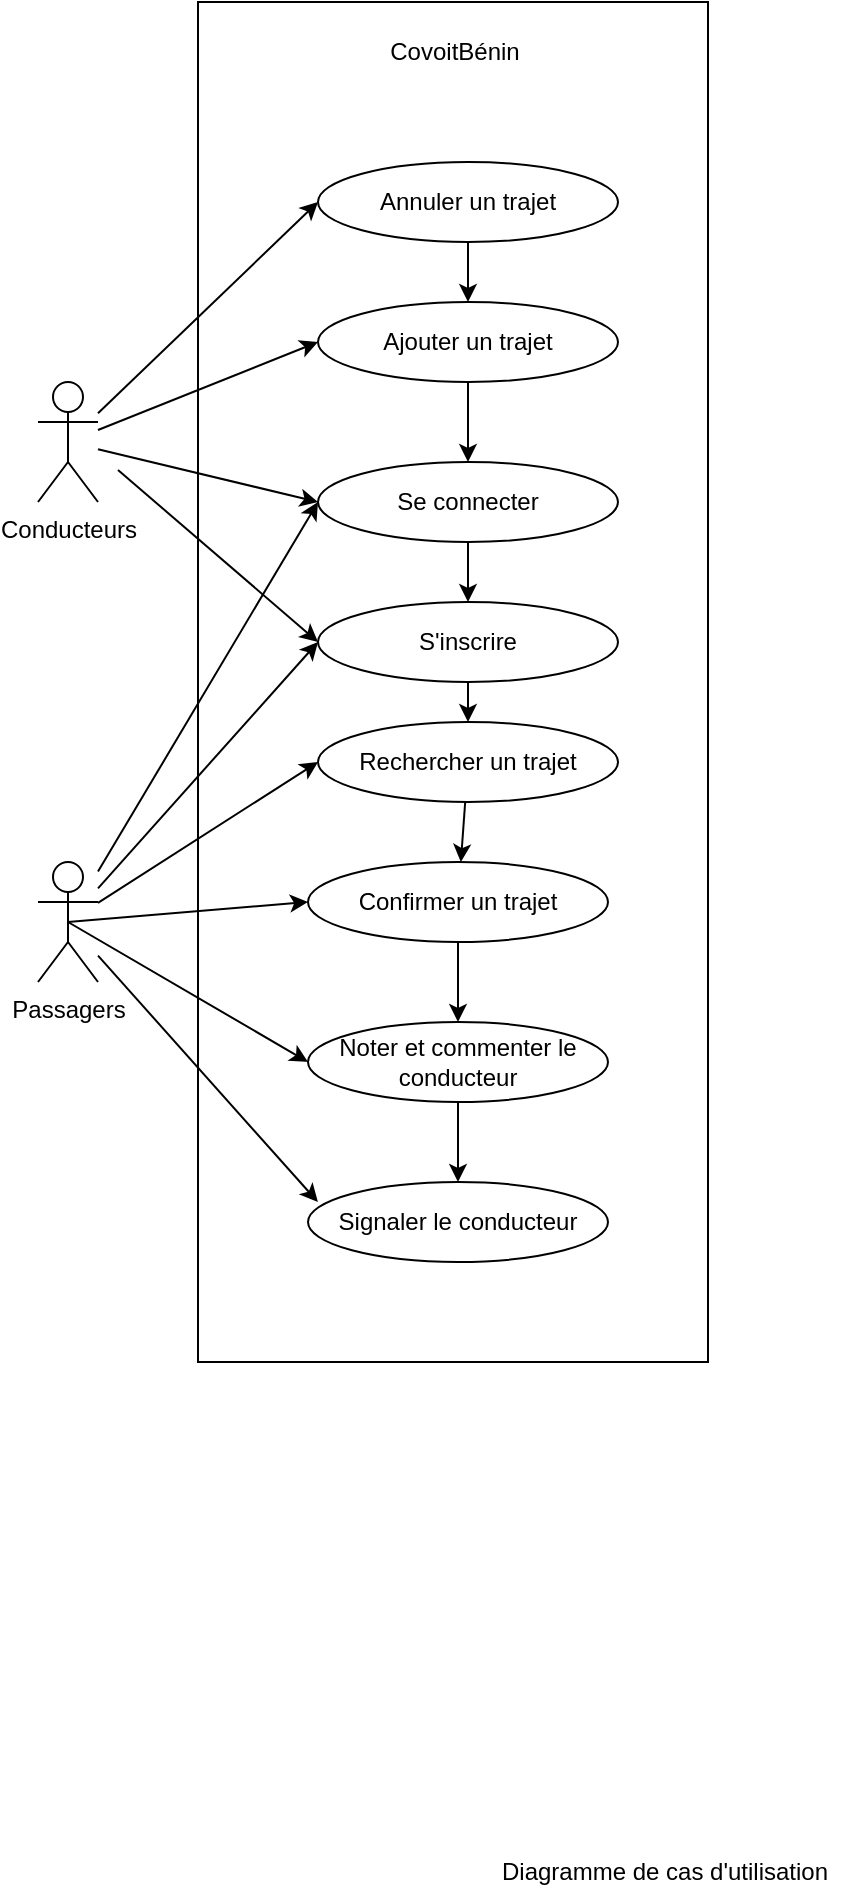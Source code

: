 <mxfile version="22.1.2" type="device">
  <diagram name="Page-1" id="lcX-YK7Fpobx4iNJ38bV">
    <mxGraphModel dx="1036" dy="606" grid="1" gridSize="10" guides="1" tooltips="1" connect="1" arrows="1" fold="1" page="1" pageScale="1" pageWidth="827" pageHeight="1169" math="0" shadow="0">
      <root>
        <mxCell id="0" />
        <mxCell id="1" parent="0" />
        <mxCell id="bLvrmLqqWzj3RO2IYvxP-1" value="Passagers" style="shape=umlActor;verticalLabelPosition=bottom;verticalAlign=top;html=1;outlineConnect=0;" parent="1" vertex="1">
          <mxGeometry x="100" y="480" width="30" height="60" as="geometry" />
        </mxCell>
        <mxCell id="bLvrmLqqWzj3RO2IYvxP-2" value="Conducteurs" style="shape=umlActor;verticalLabelPosition=bottom;verticalAlign=top;html=1;outlineConnect=0;" parent="1" vertex="1">
          <mxGeometry x="100" y="240" width="30" height="60" as="geometry" />
        </mxCell>
        <mxCell id="bLvrmLqqWzj3RO2IYvxP-5" value="Se connecter" style="ellipse;whiteSpace=wrap;html=1;" parent="1" vertex="1">
          <mxGeometry x="240" y="280" width="150" height="40" as="geometry" />
        </mxCell>
        <mxCell id="bLvrmLqqWzj3RO2IYvxP-7" value="Rechercher un trajet" style="ellipse;whiteSpace=wrap;html=1;" parent="1" vertex="1">
          <mxGeometry x="240" y="410" width="150" height="40" as="geometry" />
        </mxCell>
        <mxCell id="bLvrmLqqWzj3RO2IYvxP-8" value="Ajouter un trajet" style="ellipse;whiteSpace=wrap;html=1;" parent="1" vertex="1">
          <mxGeometry x="240" y="200" width="150" height="40" as="geometry" />
        </mxCell>
        <mxCell id="bLvrmLqqWzj3RO2IYvxP-9" value="Annuler un trajet" style="ellipse;whiteSpace=wrap;html=1;" parent="1" vertex="1">
          <mxGeometry x="240" y="130" width="150" height="40" as="geometry" />
        </mxCell>
        <mxCell id="bLvrmLqqWzj3RO2IYvxP-10" value="Noter et commenter le conducteur" style="ellipse;whiteSpace=wrap;html=1;" parent="1" vertex="1">
          <mxGeometry x="235" y="560" width="150" height="40" as="geometry" />
        </mxCell>
        <mxCell id="bLvrmLqqWzj3RO2IYvxP-11" value="Signaler le conducteur" style="ellipse;whiteSpace=wrap;html=1;" parent="1" vertex="1">
          <mxGeometry x="235" y="640" width="150" height="40" as="geometry" />
        </mxCell>
        <mxCell id="bLvrmLqqWzj3RO2IYvxP-15" value="Confirmer un trajet" style="ellipse;whiteSpace=wrap;html=1;" parent="1" vertex="1">
          <mxGeometry x="235" y="480" width="150" height="40" as="geometry" />
        </mxCell>
        <mxCell id="bLvrmLqqWzj3RO2IYvxP-16" value="S&#39;inscrire" style="ellipse;whiteSpace=wrap;html=1;" parent="1" vertex="1">
          <mxGeometry x="240" y="350" width="150" height="40" as="geometry" />
        </mxCell>
        <mxCell id="bLvrmLqqWzj3RO2IYvxP-19" value="" style="endArrow=classic;html=1;rounded=0;fontFamily=Helvetica;fontSize=12;fontColor=default;entryX=0;entryY=0.5;entryDx=0;entryDy=0;" parent="1" source="bLvrmLqqWzj3RO2IYvxP-2" target="bLvrmLqqWzj3RO2IYvxP-8" edge="1">
          <mxGeometry width="50" height="50" relative="1" as="geometry">
            <mxPoint x="130" y="280" as="sourcePoint" />
            <mxPoint x="180" y="230" as="targetPoint" />
          </mxGeometry>
        </mxCell>
        <mxCell id="bLvrmLqqWzj3RO2IYvxP-20" value="" style="endArrow=classic;html=1;rounded=0;fontFamily=Helvetica;fontSize=12;fontColor=default;entryX=0;entryY=0.5;entryDx=0;entryDy=0;" parent="1" source="bLvrmLqqWzj3RO2IYvxP-2" target="bLvrmLqqWzj3RO2IYvxP-9" edge="1">
          <mxGeometry width="50" height="50" relative="1" as="geometry">
            <mxPoint x="140" y="273" as="sourcePoint" />
            <mxPoint x="250" y="220" as="targetPoint" />
          </mxGeometry>
        </mxCell>
        <mxCell id="bLvrmLqqWzj3RO2IYvxP-21" value="" style="endArrow=classic;html=1;rounded=0;fontFamily=Helvetica;fontSize=12;fontColor=default;entryX=0;entryY=0.5;entryDx=0;entryDy=0;" parent="1" source="bLvrmLqqWzj3RO2IYvxP-2" target="bLvrmLqqWzj3RO2IYvxP-5" edge="1">
          <mxGeometry width="50" height="50" relative="1" as="geometry">
            <mxPoint x="150" y="283" as="sourcePoint" />
            <mxPoint x="250" y="281" as="targetPoint" />
          </mxGeometry>
        </mxCell>
        <mxCell id="bLvrmLqqWzj3RO2IYvxP-24" value="" style="endArrow=classic;html=1;rounded=0;fontFamily=Helvetica;fontSize=12;fontColor=default;entryX=0;entryY=0.5;entryDx=0;entryDy=0;" parent="1" source="bLvrmLqqWzj3RO2IYvxP-1" target="bLvrmLqqWzj3RO2IYvxP-5" edge="1">
          <mxGeometry width="50" height="50" relative="1" as="geometry">
            <mxPoint x="160" y="435" as="sourcePoint" />
            <mxPoint x="240" y="360" as="targetPoint" />
          </mxGeometry>
        </mxCell>
        <mxCell id="bLvrmLqqWzj3RO2IYvxP-25" value="" style="endArrow=classic;html=1;rounded=0;fontFamily=Helvetica;fontSize=12;fontColor=default;entryX=0;entryY=0.5;entryDx=0;entryDy=0;" parent="1" source="bLvrmLqqWzj3RO2IYvxP-1" target="bLvrmLqqWzj3RO2IYvxP-16" edge="1">
          <mxGeometry width="50" height="50" relative="1" as="geometry">
            <mxPoint x="140" y="423" as="sourcePoint" />
            <mxPoint x="250" y="370" as="targetPoint" />
          </mxGeometry>
        </mxCell>
        <mxCell id="bLvrmLqqWzj3RO2IYvxP-26" value="" style="endArrow=classic;html=1;rounded=0;fontFamily=Helvetica;fontSize=12;fontColor=default;entryX=0;entryY=0.5;entryDx=0;entryDy=0;" parent="1" source="bLvrmLqqWzj3RO2IYvxP-1" target="bLvrmLqqWzj3RO2IYvxP-7" edge="1">
          <mxGeometry width="50" height="50" relative="1" as="geometry">
            <mxPoint x="150" y="433" as="sourcePoint" />
            <mxPoint x="260" y="380" as="targetPoint" />
          </mxGeometry>
        </mxCell>
        <mxCell id="bLvrmLqqWzj3RO2IYvxP-33" value="" style="endArrow=classic;html=1;rounded=0;fontFamily=Helvetica;fontSize=12;fontColor=default;entryX=0;entryY=0.5;entryDx=0;entryDy=0;" parent="1" target="bLvrmLqqWzj3RO2IYvxP-16" edge="1">
          <mxGeometry width="50" height="50" relative="1" as="geometry">
            <mxPoint x="140" y="284" as="sourcePoint" />
            <mxPoint x="250" y="310" as="targetPoint" />
          </mxGeometry>
        </mxCell>
        <mxCell id="bLvrmLqqWzj3RO2IYvxP-35" value="Diagramme de cas d&#39;utilisation" style="text;html=1;align=center;verticalAlign=middle;resizable=0;points=[];autosize=1;strokeColor=none;fillColor=none;fontSize=12;fontFamily=Helvetica;fontColor=default;" parent="1" vertex="1">
          <mxGeometry x="318" y="970" width="190" height="30" as="geometry" />
        </mxCell>
        <mxCell id="bLvrmLqqWzj3RO2IYvxP-38" value="" style="endArrow=classic;html=1;rounded=0;fontFamily=Helvetica;fontSize=12;fontColor=default;entryX=0;entryY=0.5;entryDx=0;entryDy=0;exitX=0.5;exitY=0.5;exitDx=0;exitDy=0;exitPerimeter=0;" parent="1" source="bLvrmLqqWzj3RO2IYvxP-1" target="bLvrmLqqWzj3RO2IYvxP-15" edge="1">
          <mxGeometry width="50" height="50" relative="1" as="geometry">
            <mxPoint x="140" y="520" as="sourcePoint" />
            <mxPoint x="250" y="510" as="targetPoint" />
          </mxGeometry>
        </mxCell>
        <mxCell id="bLvrmLqqWzj3RO2IYvxP-40" value="" style="endArrow=classic;html=1;rounded=0;fontFamily=Helvetica;fontSize=12;fontColor=default;entryX=0;entryY=0.5;entryDx=0;entryDy=0;exitX=0.5;exitY=0.5;exitDx=0;exitDy=0;exitPerimeter=0;" parent="1" source="bLvrmLqqWzj3RO2IYvxP-1" target="bLvrmLqqWzj3RO2IYvxP-10" edge="1">
          <mxGeometry width="50" height="50" relative="1" as="geometry">
            <mxPoint x="135" y="680" as="sourcePoint" />
            <mxPoint x="240" y="665" as="targetPoint" />
          </mxGeometry>
        </mxCell>
        <mxCell id="bLvrmLqqWzj3RO2IYvxP-41" value="" style="endArrow=classic;html=1;rounded=0;fontFamily=Helvetica;fontSize=12;fontColor=default;entryX=0.033;entryY=0.25;entryDx=0;entryDy=0;entryPerimeter=0;" parent="1" source="bLvrmLqqWzj3RO2IYvxP-1" target="bLvrmLqqWzj3RO2IYvxP-11" edge="1">
          <mxGeometry width="50" height="50" relative="1" as="geometry">
            <mxPoint x="145" y="690" as="sourcePoint" />
            <mxPoint x="245" y="740" as="targetPoint" />
          </mxGeometry>
        </mxCell>
        <mxCell id="MXNIbPzdsasPiR0Zt-xW-2" value="" style="endArrow=classic;html=1;rounded=0;exitX=0.5;exitY=1;exitDx=0;exitDy=0;" parent="1" source="bLvrmLqqWzj3RO2IYvxP-9" target="bLvrmLqqWzj3RO2IYvxP-8" edge="1">
          <mxGeometry width="50" height="50" relative="1" as="geometry">
            <mxPoint x="490" y="350" as="sourcePoint" />
            <mxPoint x="540" y="300" as="targetPoint" />
          </mxGeometry>
        </mxCell>
        <mxCell id="MXNIbPzdsasPiR0Zt-xW-3" value="" style="endArrow=classic;html=1;rounded=0;exitX=0.5;exitY=1;exitDx=0;exitDy=0;" parent="1" source="bLvrmLqqWzj3RO2IYvxP-8" target="bLvrmLqqWzj3RO2IYvxP-5" edge="1">
          <mxGeometry width="50" height="50" relative="1" as="geometry">
            <mxPoint x="325" y="180" as="sourcePoint" />
            <mxPoint x="325" y="210" as="targetPoint" />
          </mxGeometry>
        </mxCell>
        <mxCell id="MXNIbPzdsasPiR0Zt-xW-4" value="" style="endArrow=classic;html=1;rounded=0;" parent="1" source="bLvrmLqqWzj3RO2IYvxP-5" target="bLvrmLqqWzj3RO2IYvxP-16" edge="1">
          <mxGeometry width="50" height="50" relative="1" as="geometry">
            <mxPoint x="325" y="250" as="sourcePoint" />
            <mxPoint x="325" y="290" as="targetPoint" />
          </mxGeometry>
        </mxCell>
        <mxCell id="MXNIbPzdsasPiR0Zt-xW-5" value="" style="endArrow=classic;html=1;rounded=0;" parent="1" source="bLvrmLqqWzj3RO2IYvxP-16" target="bLvrmLqqWzj3RO2IYvxP-7" edge="1">
          <mxGeometry width="50" height="50" relative="1" as="geometry">
            <mxPoint x="460" y="430" as="sourcePoint" />
            <mxPoint x="460" y="460" as="targetPoint" />
          </mxGeometry>
        </mxCell>
        <mxCell id="MXNIbPzdsasPiR0Zt-xW-6" value="" style="endArrow=classic;html=1;rounded=0;" parent="1" source="bLvrmLqqWzj3RO2IYvxP-7" target="bLvrmLqqWzj3RO2IYvxP-15" edge="1">
          <mxGeometry width="50" height="50" relative="1" as="geometry">
            <mxPoint x="470" y="440" as="sourcePoint" />
            <mxPoint x="470" y="470" as="targetPoint" />
          </mxGeometry>
        </mxCell>
        <mxCell id="MXNIbPzdsasPiR0Zt-xW-7" value="" style="endArrow=classic;html=1;rounded=0;entryX=0.5;entryY=0;entryDx=0;entryDy=0;exitX=0.5;exitY=1;exitDx=0;exitDy=0;" parent="1" source="bLvrmLqqWzj3RO2IYvxP-15" target="bLvrmLqqWzj3RO2IYvxP-10" edge="1">
          <mxGeometry width="50" height="50" relative="1" as="geometry">
            <mxPoint x="480" y="450" as="sourcePoint" />
            <mxPoint x="480" y="480" as="targetPoint" />
          </mxGeometry>
        </mxCell>
        <mxCell id="MXNIbPzdsasPiR0Zt-xW-8" value="" style="endArrow=classic;html=1;rounded=0;entryX=0.5;entryY=0;entryDx=0;entryDy=0;" parent="1" source="bLvrmLqqWzj3RO2IYvxP-10" target="bLvrmLqqWzj3RO2IYvxP-11" edge="1">
          <mxGeometry width="50" height="50" relative="1" as="geometry">
            <mxPoint x="490" y="460" as="sourcePoint" />
            <mxPoint x="490" y="490" as="targetPoint" />
          </mxGeometry>
        </mxCell>
        <mxCell id="takdPspyB_Kc5UA6XDCg-1" value="" style="rounded=0;whiteSpace=wrap;html=1;fillColor=none;" parent="1" vertex="1">
          <mxGeometry x="180" y="50" width="255" height="680" as="geometry" />
        </mxCell>
        <mxCell id="takdPspyB_Kc5UA6XDCg-2" value="CovoitBénin" style="text;html=1;align=center;verticalAlign=middle;resizable=0;points=[];autosize=1;strokeColor=none;fillColor=none;" parent="1" vertex="1">
          <mxGeometry x="262.5" y="60" width="90" height="30" as="geometry" />
        </mxCell>
      </root>
    </mxGraphModel>
  </diagram>
</mxfile>
